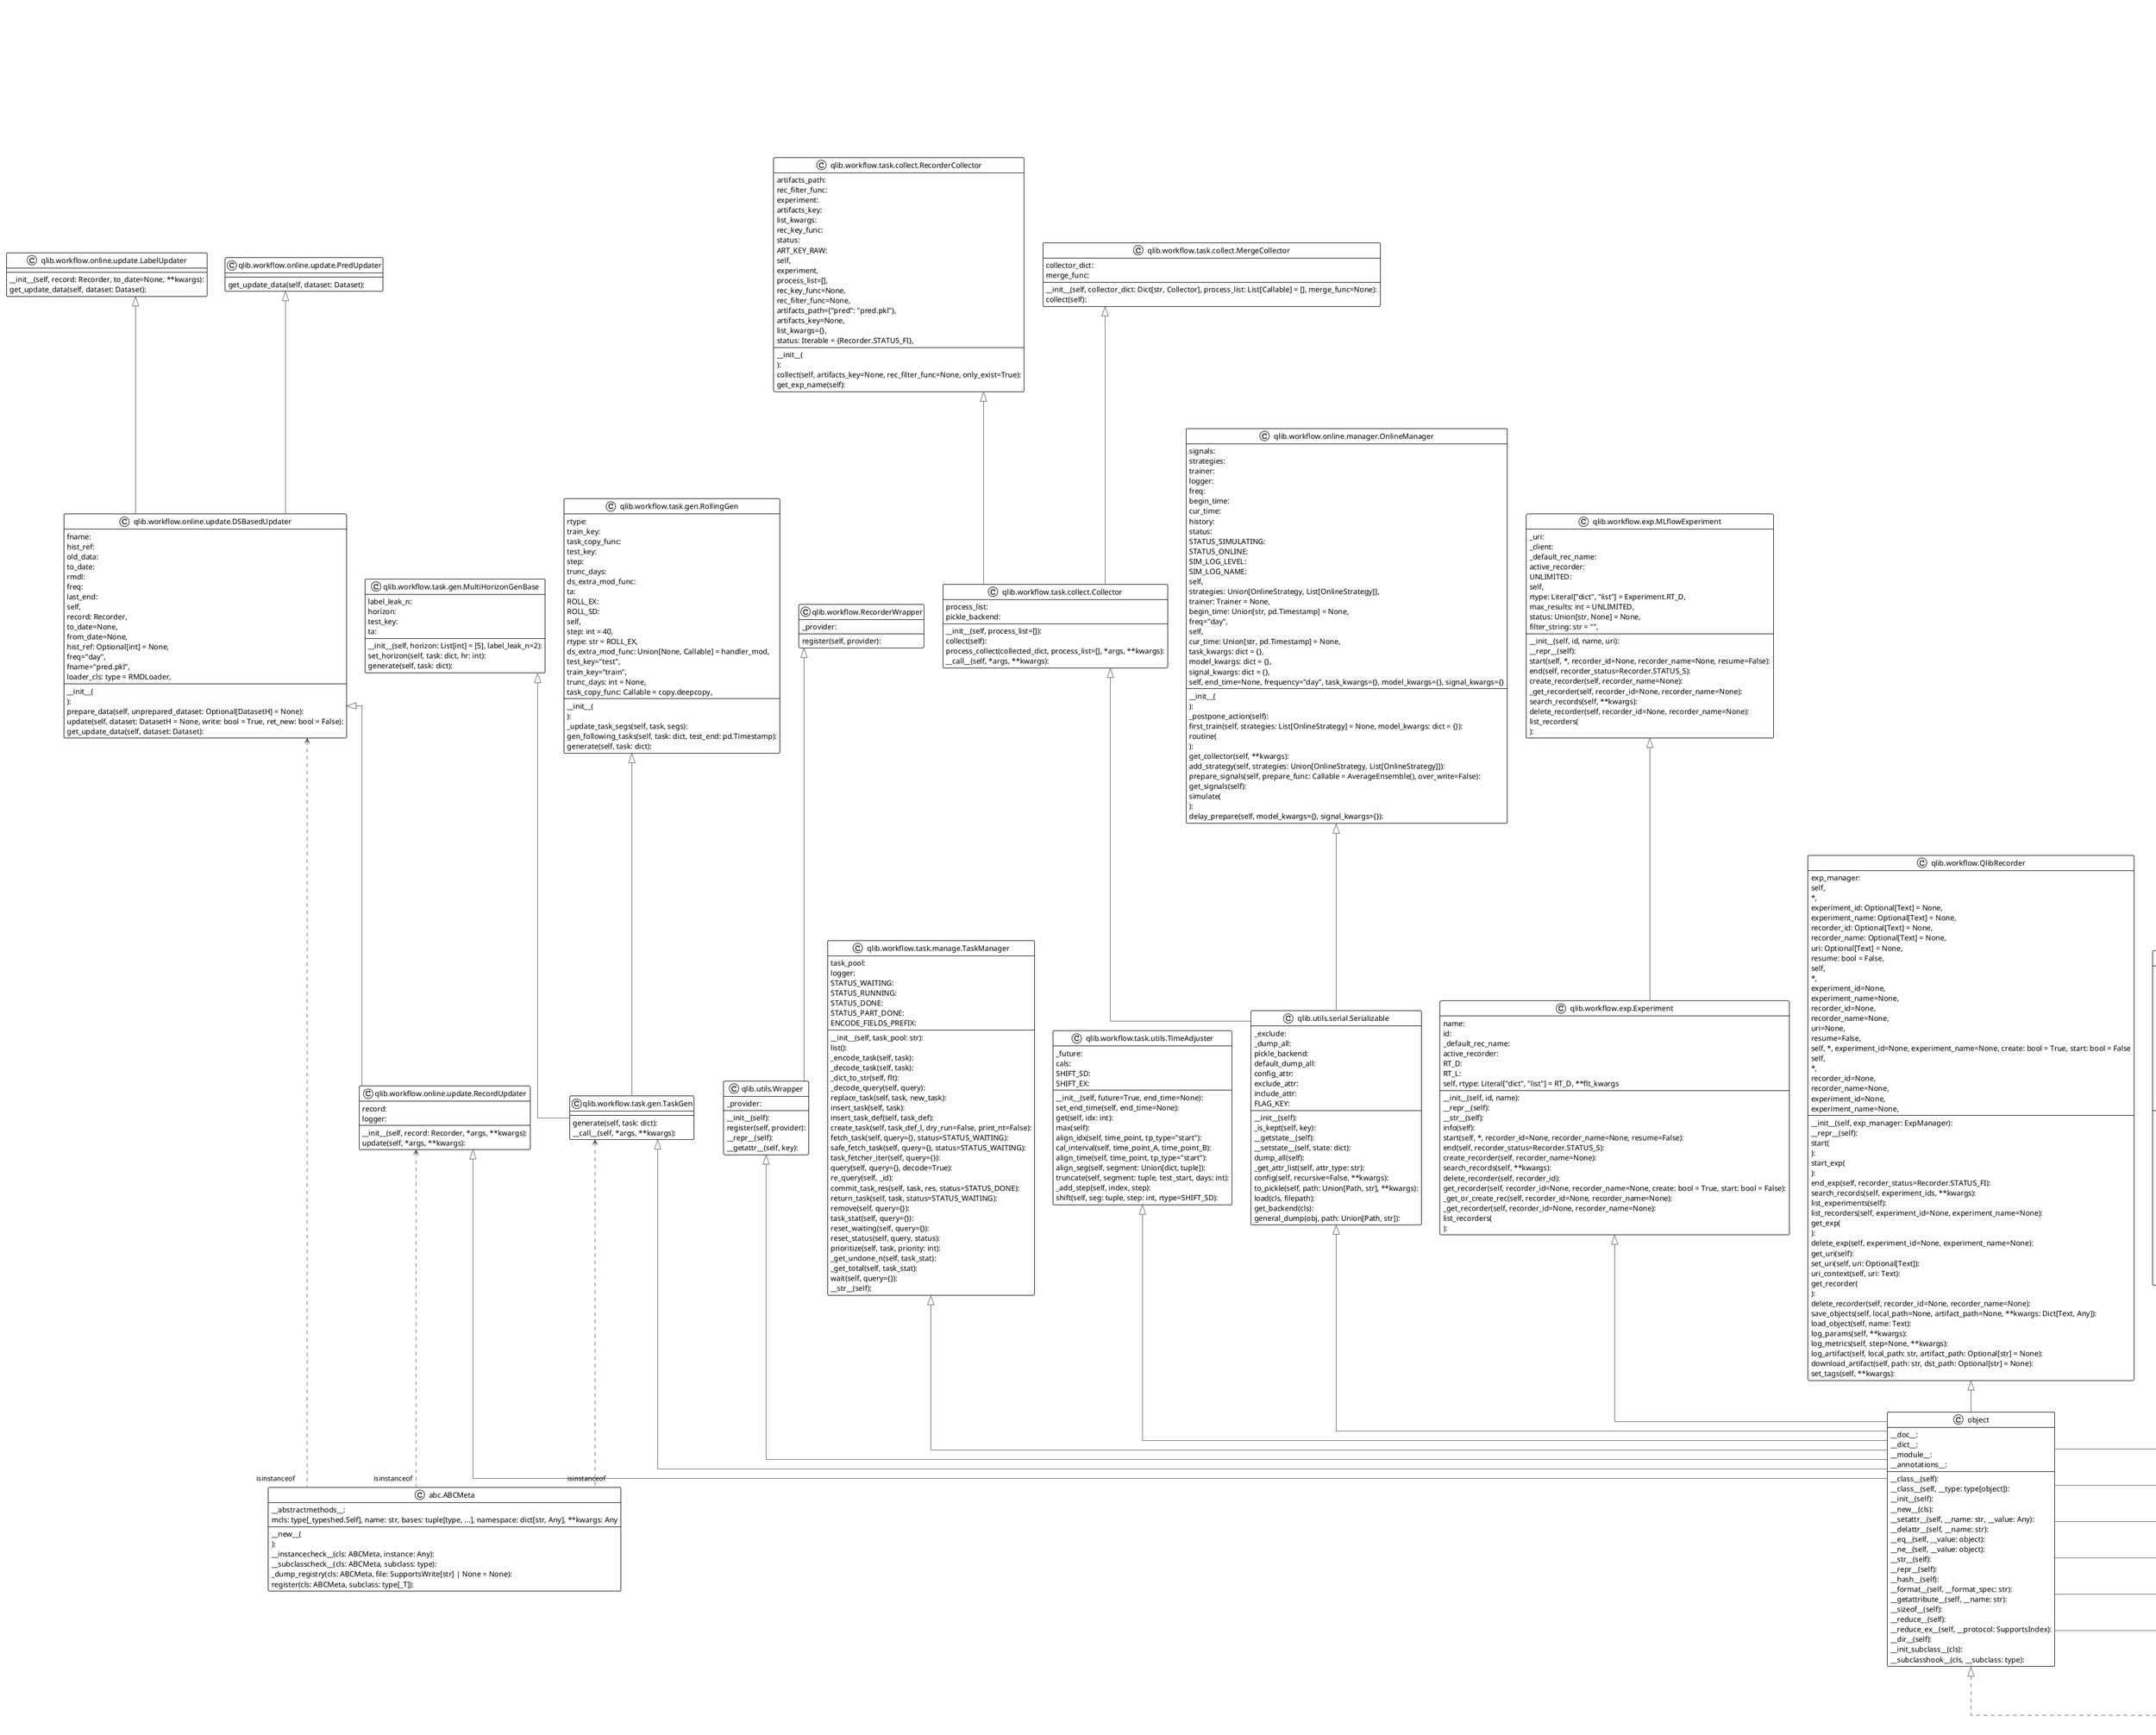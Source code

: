 @startuml

!theme plain
top to bottom direction
skinparam linetype ortho

class node7 as "abc.ABCMeta" {
   __abstractmethods__: 
   __new__(
            mcls: type[_typeshed.Self], name: str, bases: tuple[type, ...], namespace: dict[str, Any], **kwargs: Any
        ): 
   __instancecheck__(cls: ABCMeta, instance: Any): 
   __subclasscheck__(cls: ABCMeta, subclass: type): 
   _dump_registry(cls: ABCMeta, file: SupportsWrite[str] | None = None): 
   register(cls: ABCMeta, subclass: type[_T]): 
}
class object {
   __doc__: 
   __dict__: 
   __module__: 
   __annotations__: 
   __class__(self): 
   __class__(self, __type: type[object]): 
   __init__(self): 
   __new__(cls): 
   __setattr__(self, __name: str, __value: Any): 
   __delattr__(self, __name: str): 
   __eq__(self, __value: object): 
   __ne__(self, __value: object): 
   __str__(self): 
   __repr__(self): 
   __hash__(self): 
   __format__(self, __format_spec: str): 
   __getattribute__(self, __name: str): 
   __sizeof__(self): 
   __reduce__(self): 
   __reduce_ex__(self, __protocol: SupportsIndex): 
   __dir__(self): 
   __init_subclass__(cls): 
   __subclasshook__(cls, __subclass: type): 
}
class node29 as "qlib.utils.Wrapper" {
   _provider: 
   __init__(self): 
   register(self, provider): 
   __repr__(self): 
   __getattr__(self, key): 
}
class node5 as "qlib.utils.serial.Serializable" {
   _exclude: 
   _dump_all: 
   pickle_backend: 
   default_dump_all: 
   config_attr: 
   exclude_attr: 
   include_attr: 
   FLAG_KEY: 
   __init__(self): 
   _is_kept(self, key): 
   __getstate__(self): 
   __setstate__(self, state: dict): 
   dump_all(self): 
   _get_attr_list(self, attr_type: str): 
   config(self, recursive=False, **kwargs): 
   to_pickle(self, path: Union[Path, str], **kwargs): 
   load(cls, filepath): 
   get_backend(cls): 
   general_dump(obj, path: Union[Path, str]): 
}
class node8 as "qlib.workflow.QlibRecorder" {
   exp_manager: 
   __init__(self, exp_manager: ExpManager): 
   __repr__(self): 
   start(
        self,
        *,
        experiment_id: Optional[Text] = None,
        experiment_name: Optional[Text] = None,
        recorder_id: Optional[Text] = None,
        recorder_name: Optional[Text] = None,
        uri: Optional[Text] = None,
        resume: bool = False,
    ): 
   start_exp(
        self,
        *,
        experiment_id=None,
        experiment_name=None,
        recorder_id=None,
        recorder_name=None,
        uri=None,
        resume=False,
    ): 
   end_exp(self, recorder_status=Recorder.STATUS_FI): 
   search_records(self, experiment_ids, **kwargs): 
   list_experiments(self): 
   list_recorders(self, experiment_id=None, experiment_name=None): 
   get_exp(
        self, *, experiment_id=None, experiment_name=None, create: bool = True, start: bool = False
    ): 
   delete_exp(self, experiment_id=None, experiment_name=None): 
   get_uri(self): 
   set_uri(self, uri: Optional[Text]): 
   uri_context(self, uri: Text): 
   get_recorder(
        self,
        *,
        recorder_id=None,
        recorder_name=None,
        experiment_id=None,
        experiment_name=None,
    ): 
   delete_recorder(self, recorder_id=None, recorder_name=None): 
   save_objects(self, local_path=None, artifact_path=None, **kwargs: Dict[Text, Any]): 
   load_object(self, name: Text): 
   log_params(self, **kwargs): 
   log_metrics(self, step=None, **kwargs): 
   log_artifact(self, local_path: str, artifact_path: Optional[str] = None): 
   download_artifact(self, path: str, dst_path: Optional[str] = None): 
   set_tags(self, **kwargs): 
}
class node13 as "qlib.workflow.RecorderWrapper" {
   _provider: 
   register(self, provider): 
}
class node24 as "qlib.workflow.exp.Experiment" {
   name: 
   id: 
   _default_rec_name: 
   active_recorder: 
   RT_D: 
   RT_L: 
   __init__(self, id, name): 
   __repr__(self): 
   __str__(self): 
   info(self): 
   start(self, *, recorder_id=None, recorder_name=None, resume=False): 
   end(self, recorder_status=Recorder.STATUS_S): 
   create_recorder(self, recorder_name=None): 
   search_records(self, **kwargs): 
   delete_recorder(self, recorder_id): 
   get_recorder(self, recorder_id=None, recorder_name=None, create: bool = True, start: bool = False): 
   _get_or_create_rec(self, recorder_id=None, recorder_name=None): 
   _get_recorder(self, recorder_id=None, recorder_name=None): 
   list_recorders(
        self, rtype: Literal["dict", "list"] = RT_D, **flt_kwargs
    ): 
}
class node4 as "qlib.workflow.exp.MLflowExperiment" {
   _uri: 
   _client: 
   _default_rec_name: 
   active_recorder: 
   UNLIMITED: 
   __init__(self, id, name, uri): 
   __repr__(self): 
   start(self, *, recorder_id=None, recorder_name=None, resume=False): 
   end(self, recorder_status=Recorder.STATUS_S): 
   create_recorder(self, recorder_name=None): 
   _get_recorder(self, recorder_id=None, recorder_name=None): 
   search_records(self, **kwargs): 
   delete_recorder(self, recorder_id=None, recorder_name=None): 
   list_recorders(
        self,
        rtype: Literal["dict", "list"] = Experiment.RT_D,
        max_results: int = UNLIMITED,
        status: Union[str, None] = None,
        filter_string: str = "",
    ): 
}
class node21 as "qlib.workflow.expm.ExpManager" {
   default_uri: 
   _active_exp_uri: 
   _default_exp_name: 
   active_experiment: 
   active_experiment: 
   __init__(self, uri: Text, default_exp_name: Optional[Text]): 
   __repr__(self): 
   start_exp(
        self,
        *,
        experiment_id: Optional[Text] = None,
        experiment_name: Optional[Text] = None,
        recorder_id: Optional[Text] = None,
        recorder_name: Optional[Text] = None,
        uri: Optional[Text] = None,
        resume: bool = False,
        **kwargs,
    ): 
   _start_exp(self, *args, **kwargs): 
   end_exp(self, recorder_status: Text = Recorder.STATUS_S, **kwargs): 
   _end_exp(self, recorder_status: Text = Recorder.STATUS_S, **kwargs): 
   create_exp(self, experiment_name: Optional[Text] = None): 
   search_records(self, experiment_ids=None, **kwargs): 
   get_exp(self, *, experiment_id=None, experiment_name=None, create: bool = True, start: bool = False): 
   _get_or_create_exp(self, experiment_id=None, experiment_name=None): 
   _get_exp(self, experiment_id=None, experiment_name=None): 
   delete_exp(self, experiment_id=None, experiment_name=None): 
   default_uri(self): 
   default_uri(self, value): 
   uri(self): 
   list_experiments(self): 
}
class node28 as "qlib.workflow.expm.MLflowExpManager" {
   active_experiment: 
   client(self): 
   _start_exp(
        self,
        *,
        experiment_id: Optional[Text] = None,
        experiment_name: Optional[Text] = None,
        recorder_id: Optional[Text] = None,
        recorder_name: Optional[Text] = None,
        resume: bool = False,
    ): 
   _end_exp(self, recorder_status: Text = Recorder.STATUS_S): 
   create_exp(self, experiment_name: Optional[Text] = None): 
   _get_exp(self, experiment_id=None, experiment_name=None): 
   search_records(self, experiment_ids=None, **kwargs): 
   delete_exp(self, experiment_id=None, experiment_name=None): 
   list_experiments(self): 
}
class node25 as "qlib.workflow.online.manager.OnlineManager" {
   signals: 
   strategies: 
   trainer: 
   logger: 
   freq: 
   begin_time: 
   cur_time: 
   history: 
   status: 
   STATUS_SIMULATING: 
   STATUS_ONLINE: 
   SIM_LOG_LEVEL: 
   SIM_LOG_NAME: 
   __init__(
        self,
        strategies: Union[OnlineStrategy, List[OnlineStrategy]],
        trainer: Trainer = None,
        begin_time: Union[str, pd.Timestamp] = None,
        freq="day",
    ): 
   _postpone_action(self): 
   first_train(self, strategies: List[OnlineStrategy] = None, model_kwargs: dict = {}): 
   routine(
        self,
        cur_time: Union[str, pd.Timestamp] = None,
        task_kwargs: dict = {},
        model_kwargs: dict = {},
        signal_kwargs: dict = {},
    ): 
   get_collector(self, **kwargs): 
   add_strategy(self, strategies: Union[OnlineStrategy, List[OnlineStrategy]]): 
   prepare_signals(self, prepare_func: Callable = AverageEnsemble(), over_write=False): 
   get_signals(self): 
   simulate(
        self, end_time=None, frequency="day", task_kwargs={}, model_kwargs={}, signal_kwargs={}
    ): 
   delay_prepare(self, model_kwargs={}, signal_kwargs={}): 
}
class node6 as "qlib.workflow.online.strategy.OnlineStrategy" {
   logger: 
   name_id: 
   tool: 
   __init__(self, name_id: str): 
   prepare_tasks(self, cur_time, **kwargs): 
   prepare_online_models(self, trained_models, cur_time=None): 
   first_tasks(self): 
   get_collector(self): 
}
class node14 as "qlib.workflow.online.strategy.RollingStrategy" {
   exp_name: 
   rg: 
   task_template: 
   ta: 
   tool: 
   __init__(
        self,
        name_id: str,
        task_template: Union[dict, List[dict]],
        rolling_gen: RollingGen,
    ): 
   get_collector(self, process_list=[RollingGroup()], rec_key_func=None, rec_filter_func=None, artifacts_key=None): 
   first_tasks(self): 
   prepare_tasks(self, cur_time): 
   _list_latest(self, rec_list: List[Recorder]): 
}
class node20 as "qlib.workflow.online.update.DSBasedUpdater" {
   fname: 
   hist_ref: 
   old_data: 
   to_date: 
   rmdl: 
   freq: 
   last_end: 
   __init__(
        self,
        record: Recorder,
        to_date=None,
        from_date=None,
        hist_ref: Optional[int] = None,
        freq="day",
        fname="pred.pkl",
        loader_cls: type = RMDLoader,
    ): 
   prepare_data(self, unprepared_dataset: Optional[DatasetH] = None): 
   update(self, dataset: DatasetH = None, write: bool = True, ret_new: bool = False): 
   get_update_data(self, dataset: Dataset): 
}
class node15 as "qlib.workflow.online.update.LabelUpdater" {
   __init__(self, record: Recorder, to_date=None, **kwargs): 
   get_update_data(self, dataset: Dataset): 
}
class node17 as "qlib.workflow.online.update.PredUpdater" {
   get_update_data(self, dataset: Dataset): 
}
class node19 as "qlib.workflow.online.update.RMDLoader" {
   rec: 
   __init__(self, rec: Recorder): 
   get_dataset(
        self, start_time, end_time, segments=None, unprepared_dataset: Optional[DatasetH] = None
    ): 
   get_model(self): 
}
class node18 as "qlib.workflow.online.update.RecordUpdater" {
   record: 
   logger: 
   __init__(self, record: Recorder, *args, **kwargs): 
   update(self, *args, **kwargs): 
}
class node33 as "qlib.workflow.online.utils.OnlineTool" {
   logger: 
   ONLINE_KEY: 
   ONLINE_TAG: 
   OFFLINE_TAG: 
   __init__(self): 
   set_online_tag(self, tag, recorder: Union[list, object]): 
   get_online_tag(self, recorder: object): 
   reset_online_tag(self, recorder: Union[list, object]): 
   online_models(self): 
   update_online_pred(self, to_date=None): 
}
class node35 as "qlib.workflow.online.utils.OnlineToolR" {
   default_exp_name: 
   __init__(self, default_exp_name: str = None): 
   set_online_tag(self, tag, recorder: Union[Recorder, List]): 
   get_online_tag(self, recorder: Recorder): 
   reset_online_tag(self, recorder: Union[Recorder, List], exp_name: str = None): 
   online_models(self, exp_name: str = None): 
   update_online_pred(self, to_date=None, from_date=None, exp_name: str = None): 
   _get_exp_name(self, exp_name): 
}
class node32 as "qlib.workflow.record_temp.ACRecordTemp" {
   skip_existing: 
   __init__(self, recorder, skip_existing=False): 
   generate(self, *args, **kwargs): 
   _generate(self, *args, **kwargs): 
}
class node37 as "qlib.workflow.record_temp.HFSignalRecord" {
   artifact_path: 
   depend_cls: 
   __init__(self, recorder, **kwargs): 
   generate(self): 
   list(self): 
}
class node23 as "qlib.workflow.record_temp.MultiPassPortAnaRecord" {
   original_strategy: 
   pass_num: 
   strategy_config: 
   shuffle_init_score: 
   depend_cls: 
   __init__(self, recorder, pass_num=10, shuffle_init_score=True, **kwargs): 
   random_init(self): 
   _generate(self, **kwargs): 
   list(self): 
}
class node22 as "qlib.workflow.record_temp.PortAnaRecord" {
   indicator_analysis_method: 
   indicator_analysis_freq: 
   executor_config: 
   strategy_config: 
   risk_analysis_freq: 
   backtest_config: 
   all_freq: 
   artifact_path: 
   depend_cls: 
   __init__(
        self,
        recorder,
        config=None,
        risk_analysis_freq: Union[List, str] = None,
        indicator_analysis_freq: Union[List, str] = None,
        indicator_analysis_method=None,
        skip_existing=False,
        **kwargs,
    ): 
   _get_report_freq(self, executor_config): 
   _generate(self, **kwargs): 
   list(self): 
}
class node36 as "qlib.workflow.record_temp.RecordTemp" {
   _recorder: 
   artifact_path: 
   depend_cls: 
   get_path(cls, path=None): 
   save(self, **kwargs): 
   __init__(self, recorder): 
   recorder(self): 
   generate(self, **kwargs): 
   load(self, name: str, parents: bool = True): 
   list(self): 
   check(self, include_self: bool = False, parents: bool = True): 
}
class node26 as "qlib.workflow.record_temp.SigAnaRecord" {
   ana_long_short: 
   ann_scaler: 
   label_col: 
   artifact_path: 
   depend_cls: 
   __init__(self, recorder, ana_long_short=False, ann_scaler=252, label_col=0, skip_existing=False): 
   _generate(self, label: Optional[pd.DataFrame] = None, **kwargs): 
   list(self): 
}
class node1 as "qlib.workflow.record_temp.SignalRecord" {
   model: 
   dataset: 
   __init__(self, model=None, dataset=None, recorder=None): 
   generate_label(dataset): 
   generate(self, **kwargs): 
   list(self): 
}
class node9 as "qlib.workflow.recorder.MLflowRecorder" {
   _uri: 
   start_time: 
   name: 
   end_time: 
   client: 
   id: 
   _artifact_uri: 
   async_log: 
   status: 
   __init__(self, experiment_id, uri, name=None, mlflow_run=None): 
   __repr__(self): 
   __hash__(self): 
   __eq__(self, o: object): 
   uri(self): 
   artifact_uri(self): 
   get_local_dir(self): 
   start_run(self): 
   _log_uncommitted_code(self): 
   end_run(self, status: str = Recorder.STATUS_S): 
   save_objects(self, local_path=None, artifact_path=None, **kwargs): 
   load_object(self, name, unpickler=pickle.Unpickler): 
   log_params(self, **kwargs): 
   log_metrics(self, step=None, **kwargs): 
   log_artifact(self, local_path, artifact_path: Optional[str] = None): 
   set_tags(self, **kwargs): 
   delete_tags(self, *keys): 
   get_artifact_uri(self): 
   list_artifacts(self, artifact_path=None): 
   download_artifact(self, path: str, dst_path: Optional[str] = None): 
   list_metrics(self): 
   list_params(self): 
   list_tags(self): 
}
class node0 as "qlib.workflow.recorder.Recorder" {
   start_time: 
   experiment_id: 
   name: 
   end_time: 
   id: 
   status: 
   recorder_name: 
   STATUS_S: 
   STATUS_R: 
   STATUS_FI: 
   STATUS_FA: 
   __init__(self, experiment_id, name): 
   __repr__(self): 
   __str__(self): 
   __hash__(self): 
   info(self): 
   set_recorder_name(self, rname): 
   save_objects(self, local_path=None, artifact_path=None, **kwargs): 
   load_object(self, name): 
   start_run(self): 
   end_run(self): 
   log_params(self, **kwargs): 
   log_metrics(self, step=None, **kwargs): 
   log_artifact(self, local_path: str, artifact_path: Optional[str] = None): 
   set_tags(self, **kwargs): 
   delete_tags(self, *keys): 
   list_artifacts(self, artifact_path: str = None): 
   download_artifact(self, path: str, dst_path: Optional[str] = None): 
   list_metrics(self): 
   list_params(self): 
   list_tags(self): 
}
class node30 as "qlib.workflow.task.collect.Collector" {
   process_list: 
   pickle_backend: 
   __init__(self, process_list=[]): 
   collect(self): 
   process_collect(collected_dict, process_list=[], *args, **kwargs): 
   __call__(self, *args, **kwargs): 
}
class node12 as "qlib.workflow.task.collect.MergeCollector" {
   collector_dict: 
   merge_func: 
   __init__(self, collector_dict: Dict[str, Collector], process_list: List[Callable] = [], merge_func=None): 
   collect(self): 
}
class node11 as "qlib.workflow.task.collect.RecorderCollector" {
   artifacts_path: 
   rec_filter_func: 
   experiment: 
   artifacts_key: 
   list_kwargs: 
   rec_key_func: 
   status: 
   ART_KEY_RAW: 
   __init__(
        self,
        experiment,
        process_list=[],
        rec_key_func=None,
        rec_filter_func=None,
        artifacts_path={"pred": "pred.pkl"},
        artifacts_key=None,
        list_kwargs={},
        status: Iterable = {Recorder.STATUS_FI},
    ): 
   collect(self, artifacts_key=None, rec_filter_func=None, only_exist=True): 
   get_exp_name(self): 
}
class node3 as "qlib.workflow.task.gen.MultiHorizonGenBase" {
   label_leak_n: 
   horizon: 
   test_key: 
   ta: 
   __init__(self, horizon: List[int] = [5], label_leak_n=2): 
   set_horizon(self, task: dict, hr: int): 
   generate(self, task: dict): 
}
class node34 as "qlib.workflow.task.gen.RollingGen" {
   rtype: 
   train_key: 
   task_copy_func: 
   test_key: 
   step: 
   trunc_days: 
   ds_extra_mod_func: 
   ta: 
   ROLL_EX: 
   ROLL_SD: 
   __init__(
        self,
        step: int = 40,
        rtype: str = ROLL_EX,
        ds_extra_mod_func: Union[None, Callable] = handler_mod,
        test_key="test",
        train_key="train",
        trunc_days: int = None,
        task_copy_func: Callable = copy.deepcopy,
    ): 
   _update_task_segs(self, task, segs): 
   gen_following_tasks(self, task: dict, test_end: pd.Timestamp): 
   generate(self, task: dict): 
}
class node2 as "qlib.workflow.task.gen.TaskGen" {
   generate(self, task: dict): 
   __call__(self, *args, **kwargs): 
}
class node10 as "qlib.workflow.task.manage.TaskManager" {
   task_pool: 
   logger: 
   STATUS_WAITING: 
   STATUS_RUNNING: 
   STATUS_DONE: 
   STATUS_PART_DONE: 
   ENCODE_FIELDS_PREFIX: 
   __init__(self, task_pool: str): 
   list(): 
   _encode_task(self, task): 
   _decode_task(self, task): 
   _dict_to_str(self, flt): 
   _decode_query(self, query): 
   replace_task(self, task, new_task): 
   insert_task(self, task): 
   insert_task_def(self, task_def): 
   create_task(self, task_def_l, dry_run=False, print_nt=False): 
   fetch_task(self, query={}, status=STATUS_WAITING): 
   safe_fetch_task(self, query={}, status=STATUS_WAITING): 
   task_fetcher_iter(self, query={}): 
   query(self, query={}, decode=True): 
   re_query(self, _id): 
   commit_task_res(self, task, res, status=STATUS_DONE): 
   return_task(self, task, status=STATUS_WAITING): 
   remove(self, query={}): 
   task_stat(self, query={}): 
   reset_waiting(self, query={}): 
   reset_status(self, query, status): 
   prioritize(self, task, priority: int): 
   _get_undone_n(self, task_stat): 
   _get_total(self, task_stat): 
   wait(self, query={}): 
   __str__(self): 
}
class node31 as "qlib.workflow.task.utils.TimeAdjuster" {
   _future: 
   cals: 
   SHIFT_SD: 
   SHIFT_EX: 
   __init__(self, future=True, end_time=None): 
   set_end_time(self, end_time=None): 
   get(self, idx: int): 
   max(self): 
   align_idx(self, time_point, tp_type="start"): 
   cal_interval(self, time_point_A, time_point_B): 
   align_time(self, time_point, tp_type="start"): 
   align_seg(self, segment: Union[dict, tuple]): 
   truncate(self, segment: tuple, test_start, days: int): 
   _add_step(self, index, step): 
   shift(self, seg: tuple, step: int, rtype=SHIFT_SD): 
}
class node16 as "typing.Hashable" {
   __hash__(self): 
}

object  ^-[#595959,dashed]-  node16 
node29  ^-[#595959,plain]-  object 
node5   ^-[#595959,plain]-  object 
node8   ^-[#595959,plain]-  object 
node13  ^-[#595959,plain]-  node29 
node24  ^-[#595959,plain]-  object 
node4   ^-[#595959,plain]-  node24 
node21  ^-[#595959,plain]-  object 
node28  ^-[#595959,plain]-  node21 
node25  ^-[#595959,plain]-  node5  
node6   ^-[#595959,plain]-  object 
node14  ^-[#595959,plain]-  node6  
node20  <-[#595959,dashed]- "isinstanceof" node7  
node20  ^-[#595959,plain]-  node18 
node15  ^-[#595959,plain]-  node20 
node17  ^-[#595959,plain]-  node20 
node19  ^-[#595959,plain]-  object 
node18  <-[#595959,dashed]- "isinstanceof" node7  
node18  ^-[#595959,plain]-  object 
node33  ^-[#595959,plain]-  object 
node35  ^-[#595959,plain]-  node33 
node32  ^-[#595959,plain]-  node36 
node37  ^-[#595959,plain]-  node1  
node23  ^-[#595959,plain]-  node22 
node22  ^-[#595959,plain]-  node32 
node36  ^-[#595959,plain]-  object 
node26  ^-[#595959,plain]-  node32 
node1   ^-[#595959,plain]-  node36 
node9   ^-[#595959,plain]-  node0  
node9   ^-[#595959,dashed]-  node16 
node0   ^-[#595959,plain]-  object 
node0   ^-[#595959,dashed]-  node16 
node30  ^-[#595959,plain]-  node5  
node12  ^-[#595959,plain]-  node30 
node11  ^-[#595959,plain]-  node30 
node3   ^-[#595959,plain]-  node2  
node34  ^-[#595959,plain]-  node2  
node2   <-[#595959,dashed]- "isinstanceof" node7  
node2   ^-[#595959,plain]-  object 
node10  ^-[#595959,plain]-  object 
node31  ^-[#595959,plain]-  object 
@enduml
